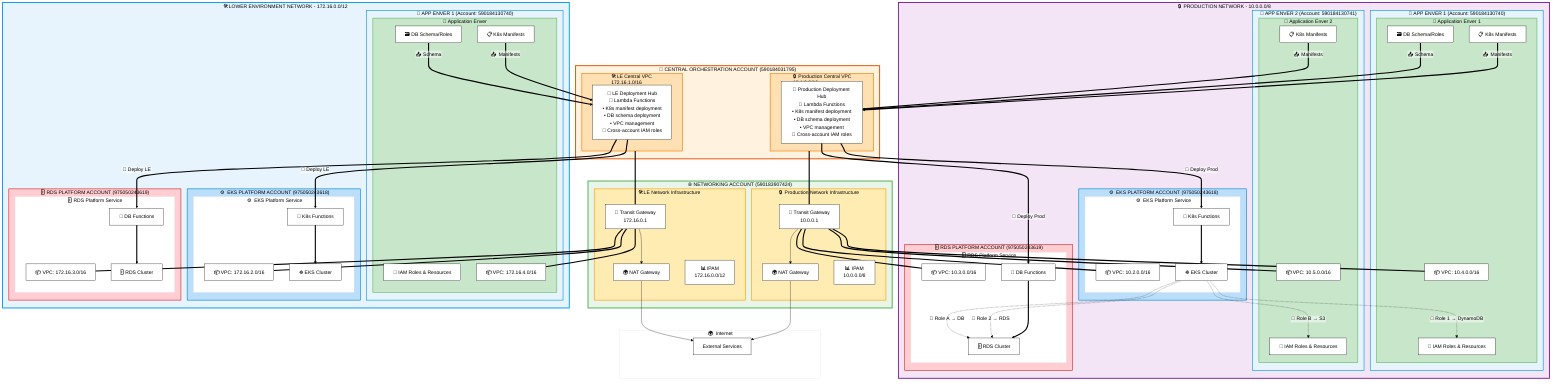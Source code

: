 %%{init: {"flowchart": {"htmlLabels": false}, "theme": "base", "themeVariables": {"primaryColor": "#ffffff", "primaryTextColor": "#000000", "primaryBorderColor": "#000000", "lineColor": "#000000"}}}%%
flowchart TB
    %% ========================================
    %% NETWORKING ACCOUNT - Contains Both Networks
    %% ========================================
    subgraph NetworkingAccount["🌐 NETWORKING ACCOUNT (590183907424)"]
        direction TB
        
        %% Production Network Infrastructure
        subgraph ProdNetInfra["🔒 Production Network Infrastructure"]
            direction LR
            TGWProd["🔗 Transit Gateway<br/>10.0.0.1"]
            NATProd["🌍 NAT Gateway"]
            IPAMProd["📊 IPAM<br/>10.0.0.0/8"]
        end
        
        %% LE Network Infrastructure  
        subgraph LENetInfra["🛠️ LE Network Infrastructure"]
            direction LR
            TGWLE["🔗 Transit Gateway<br/>172.16.0.1"]
            NATLE["🌍 NAT Gateway"]
            IPAMLE["📊 IPAM<br/>172.16.0.0/12"]
        end
    end

    %% ========================================
    %% CENTRAL ORCHESTRATION ACCOUNT - Contains VPCs for Both Networks
    %% ========================================
    subgraph CentralAccount["🎯 CENTRAL ORCHESTRATION ACCOUNT (590184031795)"]
        direction LR
        
        %% Production Network Central VPC with its deployment hub
        subgraph ProdCentralVPC["🔒 Production Central VPC<br/>10.1.0.0/16"]
            direction TB
            CentralControlProd["🎯 Production Deployment Hub<br/>🔧 Lambda Functions<br/>• K8s manifest deployment<br/>• DB schema deployment<br/>• VPC management<br/>🔐 Cross-account IAM roles"]
        end
        
        %% LE Network Central VPC with its deployment hub
        subgraph LECentralVPC["🛠️ LE Central VPC<br/>172.16.1.0/16"]
            direction TB
            CentralControlLE["🎯 LE Deployment Hub<br/>🔧 Lambda Functions<br/>• K8s manifest deployment<br/>• DB schema deployment<br/>• VPC management<br/>🔐 Cross-account IAM roles"]
        end
    end

    %% ========================================
    %% PRODUCTION NETWORK - 10.0.0.0/8
    %% Envers surrounding the network infrastructure
    %% ========================================
    subgraph ProdNetwork["🔒 PRODUCTION NETWORK - 10.0.0.0/8"]
        direction TB
        
        
        %% Left: Application Envers
        subgraph ProdApp1["📱 APP ENVER 1 (Account: 590184130740)"]
            direction TB
            subgraph ProdEnver1["🚀 Application Enver 1"]
                App1ManifestProd["📋 K8s Manifests"]
                App1SchemaProd["🗃️ DB Schema/Roles"]
                App1ResProd["💾 IAM Roles & Resources"]
                App1VPCProd["📦 VPC: 10.4.0.0/16"]
            end
        end
        
        subgraph ProdApp2["📱 APP ENVER 2 (Account: 590184130741)"]
            direction TB
            subgraph ProdEnver2["🚀 Application Enver 2"]
                App2ManifestProd["📋 K8s Manifests"]
                App2ResProd["💾 IAM Roles & Resources"]
                App2VPCProd["📦 VPC: 10.5.0.0/16"]
            end
        end
        
        %% Right: Platform Services
        subgraph ProdEKSAccount["⚙️ EKS PLATFORM ACCOUNT (975050243618)"]
            direction TB
            subgraph ProdEKS["⚙️ EKS Platform Service"]
                EKSVPCProd["📦 VPC: 10.2.0.0/16"]
                EKSProd["☸️ EKS Cluster"]
                EKSDeployProd["🚀 K8s Functions"]
            end
        end
        
        subgraph ProdRDSAccount["🗄️ RDS PLATFORM ACCOUNT (975050243619)"]
            direction TB
            subgraph ProdRDS["🗄️ RDS Platform Service"]
                RDSVPCProd["📦 VPC: 10.3.0.0/16"]
                RDSProd["🗄️ RDS Cluster"]
                RDSDeployProd["🚀 DB Functions"]
            end
        end
        
        %% Position around network infrastructure
        ProdNetInfra
    end

    %% ========================================
    %% LOWER ENVIRONMENT NETWORK - 172.16.0.0/12
    %% Envers surrounding the network infrastructure
    %% ========================================
    subgraph LENetwork["🛠️ LOWER ENVIRONMENT NETWORK - 172.16.0.0/12"]
        direction TB
        
        
        %% Left: Application Envers
        subgraph LEApp1["📱 APP ENVER 1 (Account: 590184130740)"]
            direction TB
            subgraph LEEnver1["🚀 Application Enver"]
                App1ManifestLE["📋 K8s Manifests"]
                App1SchemaLE["🗃️ DB Schema/Roles"]
                App1ResLENet["💾 IAM Roles & Resources"]
                App1VPCLENet["📦 VPC: 172.16.4.0/16"]
            end
        end
        
        %% Right: Platform Services
        subgraph LEEKSAccount["⚙️ EKS PLATFORM ACCOUNT (975050243618)"]
            direction TB
            subgraph LEEKS["⚙️ EKS Platform Service"]
                EKSVPCLENet["📦 VPC: 172.16.2.0/16"]
                EKSLENet["☸️ EKS Cluster"]
                EKSDeployLE["🚀 K8s Functions"]
            end
        end
        
        subgraph LERDSAccount["🗄️ RDS PLATFORM ACCOUNT (975050243619)"]
            direction TB
            subgraph LERDS["🗄️ RDS Platform Service"]
                RDSVPCLENet["📦 VPC: 172.16.3.0/16"]
                RDSLENet["🗄️ RDS Cluster"]
                RDSDeployLE["🚀 DB Functions"]
            end
        end
        
        %% Position around network infrastructure
        LENetInfra
    end

    %% ========================================
    %% INTERNET ACCESS
    %% ========================================
    subgraph Internet["🌍 Internet"]
        ExtServices["External Services"]
    end

    %% ========================================
    %% NETWORK BACKBONE CONNECTIONS
    %% ========================================
    
    %% Central VPCs connect to their respective TGWs
    ProdCentralVPC === TGWProd
    LECentralVPC === TGWLE
    
    %% Production TGW Hub - connecting all VPCs in production network
    TGWProd === EKSVPCProd
    TGWProd === RDSVPCProd
    TGWProd === App1VPCProd
    TGWProd === App2VPCProd
    
    %% LE TGW Hub - connecting all VPCs in LE network
    TGWLE === EKSVPCLENet
    TGWLE === RDSVPCLENet
    TGWLE === App1VPCLENet
    
    %% Internet Access
    TGWProd --> NATProd --> ExtServices
    TGWLE --> NATLE --> ExtServices

    %% ========================================
    %% APPLICATION-CENTRIC DEPLOYMENT FLOWS
    %% ========================================
    
    %% PRODUCTION: Apps → Production Hub → Platforms
    App1ManifestProd ==>|"📤 Manifests"| CentralControlProd
    App1SchemaProd ==>|"📤 Schema"| CentralControlProd
    App2ManifestProd ==>|"📤 Manifests"| CentralControlProd
    
    CentralControlProd ==>|"🔧 Deploy Prod"| EKSDeployProd
    CentralControlProd ==>|"🔧 Deploy Prod"| RDSDeployProd
    
    EKSDeployProd ==> EKSProd
    RDSDeployProd ==> RDSProd
    
    %% LOWER ENVIRONMENT: Apps → LE Hub → Platforms  
    App1ManifestLE ==>|"📤 Manifests"| CentralControlLE
    App1SchemaLE ==>|"📤 Schema"| CentralControlLE
    
    CentralControlLE ==>|"🔧 Deploy LE"| EKSDeployLE
    CentralControlLE ==>|"🔧 Deploy LE"| RDSDeployLE
    
    EKSDeployLE ==> EKSLENet
    RDSDeployLE ==> RDSLENet
    
    %% ========================================
    %% RUNTIME COMMUNICATION (IRSA)
    %% ========================================
    
    %% Enver 1 & 2 Runtime Access
    EKSProd -.->|"🔐 Role 1 → DynamoDB"| App1ResProd
    EKSProd -.->|"🔐 Role 2 → RDS"| RDSProd
    EKSProd -.->|"🔐 Role A → DB"| RDSProd  
    EKSProd -.->|"🔐 Role B → S3"| App2ResProd

    %% ========================================
    %% STYLING
    %% ========================================
    
    %% Main network styling
    style ProdNetwork fill:#f3e5f5,stroke:#7b1fa2,stroke-width:3px
    style LENetwork fill:#e8f4fd,stroke:#039be5,stroke-width:3px
    
    %% Networking account styling
    style NetworkingAccount fill:#e8f5e8,stroke:#4caf50,stroke-width:3px
    
    %% Central account styling
    style CentralAccount fill:#fff3e0,stroke:#e65100,stroke-width:3px
    
    %% Platform account styling  
    style ProdEKSAccount fill:#bbdefb,stroke:#0288d1,stroke-width:2px
    style ProdRDSAccount fill:#ffcdd2,stroke:#d32f2f,stroke-width:2px
    style LEEKSAccount fill:#bbdefb,stroke:#0288d1,stroke-width:2px
    style LERDSAccount fill:#ffcdd2,stroke:#d32f2f,stroke-width:2px
    
    %% Application account styling
    style ProdApp1 fill:#e8f4fd,stroke:#039be5,stroke-width:2px
    style ProdApp2 fill:#e8f4fd,stroke:#039be5,stroke-width:2px
    style LEApp1 fill:#e8f4fd,stroke:#039be5,stroke-width:2px
    
    %% Enver styling
    style ProdEnver1 fill:#c8e6c9,stroke:#66bb6a,stroke-width:2px
    style ProdEnver2 fill:#c8e6c9,stroke:#66bb6a,stroke-width:2px
    style LEEnver1 fill:#c8e6c9,stroke:#66bb6a,stroke-width:2px
    
    %% Central VPC styling
    style ProdCentralVPC fill:#ffe0b2,stroke:#f57c00,stroke-width:2px
    style LECentralVPC fill:#ffe0b2,stroke:#f57c00,stroke-width:2px
    
    %% Network infrastructure styling
    style ProdNetInfra fill:#ffecb3,stroke:#ffa000,stroke-width:2px
    style LENetInfra fill:#ffecb3,stroke:#ffa000,stroke-width:2px